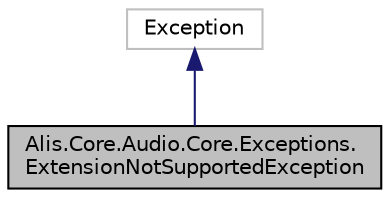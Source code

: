 digraph "Alis.Core.Audio.Core.Exceptions.ExtensionNotSupportedException"
{
 // LATEX_PDF_SIZE
  edge [fontname="Helvetica",fontsize="10",labelfontname="Helvetica",labelfontsize="10"];
  node [fontname="Helvetica",fontsize="10",shape=record];
  Node1 [label="Alis.Core.Audio.Core.Exceptions.\lExtensionNotSupportedException",height=0.2,width=0.4,color="black", fillcolor="grey75", style="filled", fontcolor="black",tooltip="Represents exceptions related to API extensions."];
  Node2 -> Node1 [dir="back",color="midnightblue",fontsize="10",style="solid",fontname="Helvetica"];
  Node2 [label="Exception",height=0.2,width=0.4,color="grey75", fillcolor="white", style="filled",tooltip=" "];
}
